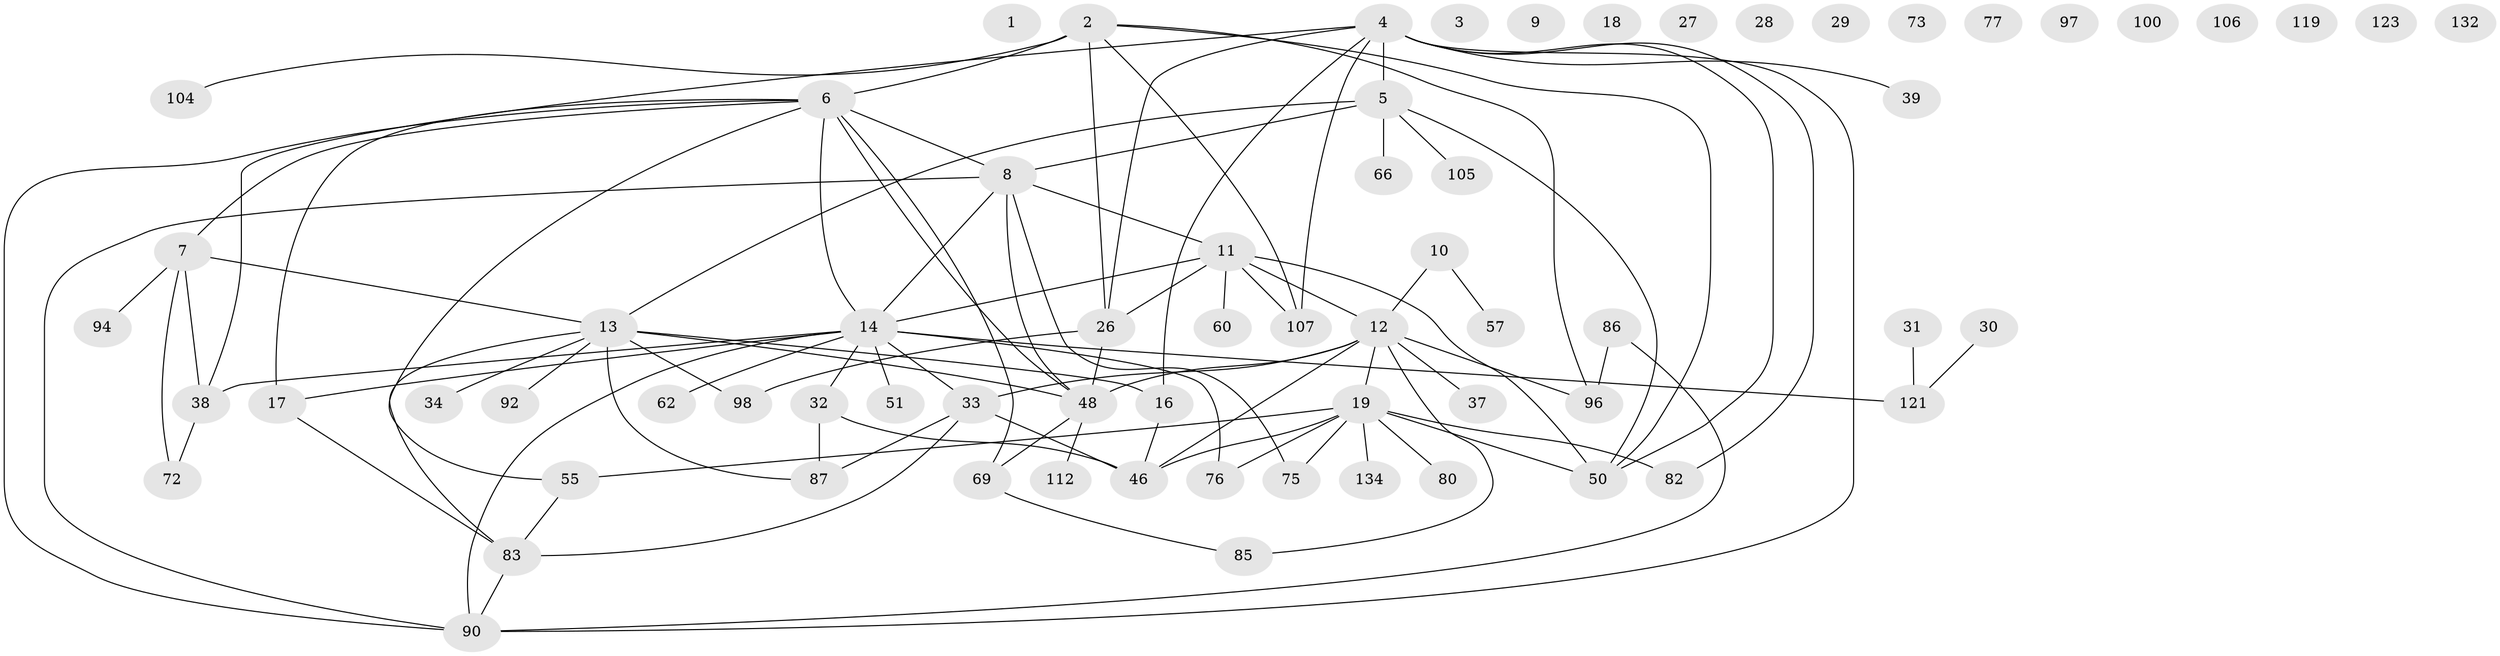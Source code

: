 // original degree distribution, {0: 0.1037037037037037, 2: 0.22962962962962963, 6: 0.044444444444444446, 1: 0.1925925925925926, 4: 0.11851851851851852, 3: 0.24444444444444444, 5: 0.05925925925925926, 7: 0.007407407407407408}
// Generated by graph-tools (version 1.1) at 2025/13/03/09/25 04:13:11]
// undirected, 68 vertices, 95 edges
graph export_dot {
graph [start="1"]
  node [color=gray90,style=filled];
  1;
  2 [super="+24+70"];
  3;
  4 [super="+15+40+44+53+54+64"];
  5 [super="+52"];
  6 [super="+23+35+42+91+114"];
  7 [super="+65+88"];
  8 [super="+43+45+68+93"];
  9;
  10 [super="+63+118"];
  11 [super="+20+125+135"];
  12 [super="+71+117+128"];
  13 [super="+22+36+59+120"];
  14 [super="+21+41+74+78+102+131"];
  16 [super="+116"];
  17 [super="+130"];
  18;
  19 [super="+25+110"];
  26 [super="+124+129"];
  27;
  28;
  29 [super="+61"];
  30 [super="+81"];
  31 [super="+127"];
  32 [super="+47"];
  33 [super="+49+111"];
  34;
  37;
  38 [super="+79"];
  39;
  46 [super="+99"];
  48 [super="+56+67+84+115"];
  50 [super="+113"];
  51;
  55 [super="+103"];
  57 [super="+58"];
  60 [super="+122"];
  62;
  66;
  69 [super="+109"];
  72;
  73;
  75;
  76;
  77;
  80 [super="+108"];
  82;
  83 [super="+133"];
  85;
  86 [super="+95+101"];
  87 [super="+89"];
  90 [super="+126"];
  92;
  94;
  96;
  97;
  98;
  100;
  104;
  105;
  106;
  107;
  112;
  119;
  121;
  123;
  132;
  134;
  2 -- 50;
  2 -- 6 [weight=2];
  2 -- 104;
  2 -- 26;
  2 -- 107;
  2 -- 96;
  4 -- 107;
  4 -- 82;
  4 -- 50;
  4 -- 38;
  4 -- 90;
  4 -- 39;
  4 -- 5;
  4 -- 16;
  4 -- 26;
  5 -- 66;
  5 -- 105;
  5 -- 8;
  5 -- 13;
  5 -- 50;
  6 -- 17;
  6 -- 7;
  6 -- 8;
  6 -- 14;
  6 -- 48;
  6 -- 55;
  6 -- 69;
  6 -- 90;
  7 -- 72;
  7 -- 94;
  7 -- 13;
  7 -- 38;
  8 -- 75;
  8 -- 11 [weight=2];
  8 -- 14;
  8 -- 48 [weight=2];
  8 -- 90;
  10 -- 12;
  10 -- 57;
  11 -- 107;
  11 -- 50;
  11 -- 12;
  11 -- 14 [weight=2];
  11 -- 26;
  11 -- 60;
  12 -- 96;
  12 -- 33;
  12 -- 85;
  12 -- 37;
  12 -- 19;
  12 -- 46;
  12 -- 48;
  13 -- 34;
  13 -- 83;
  13 -- 16;
  13 -- 87;
  13 -- 98;
  13 -- 92;
  13 -- 48;
  14 -- 32;
  14 -- 38;
  14 -- 51;
  14 -- 62;
  14 -- 76;
  14 -- 121;
  14 -- 17;
  14 -- 33;
  14 -- 90;
  16 -- 46;
  17 -- 83;
  19 -- 75;
  19 -- 76;
  19 -- 82;
  19 -- 134;
  19 -- 46;
  19 -- 50;
  19 -- 55;
  19 -- 80;
  26 -- 98;
  26 -- 48;
  30 -- 121;
  31 -- 121;
  32 -- 46;
  32 -- 87;
  33 -- 46;
  33 -- 83;
  33 -- 87;
  38 -- 72;
  48 -- 112;
  48 -- 69;
  55 -- 83;
  69 -- 85;
  83 -- 90;
  86 -- 96;
  86 -- 90;
}
